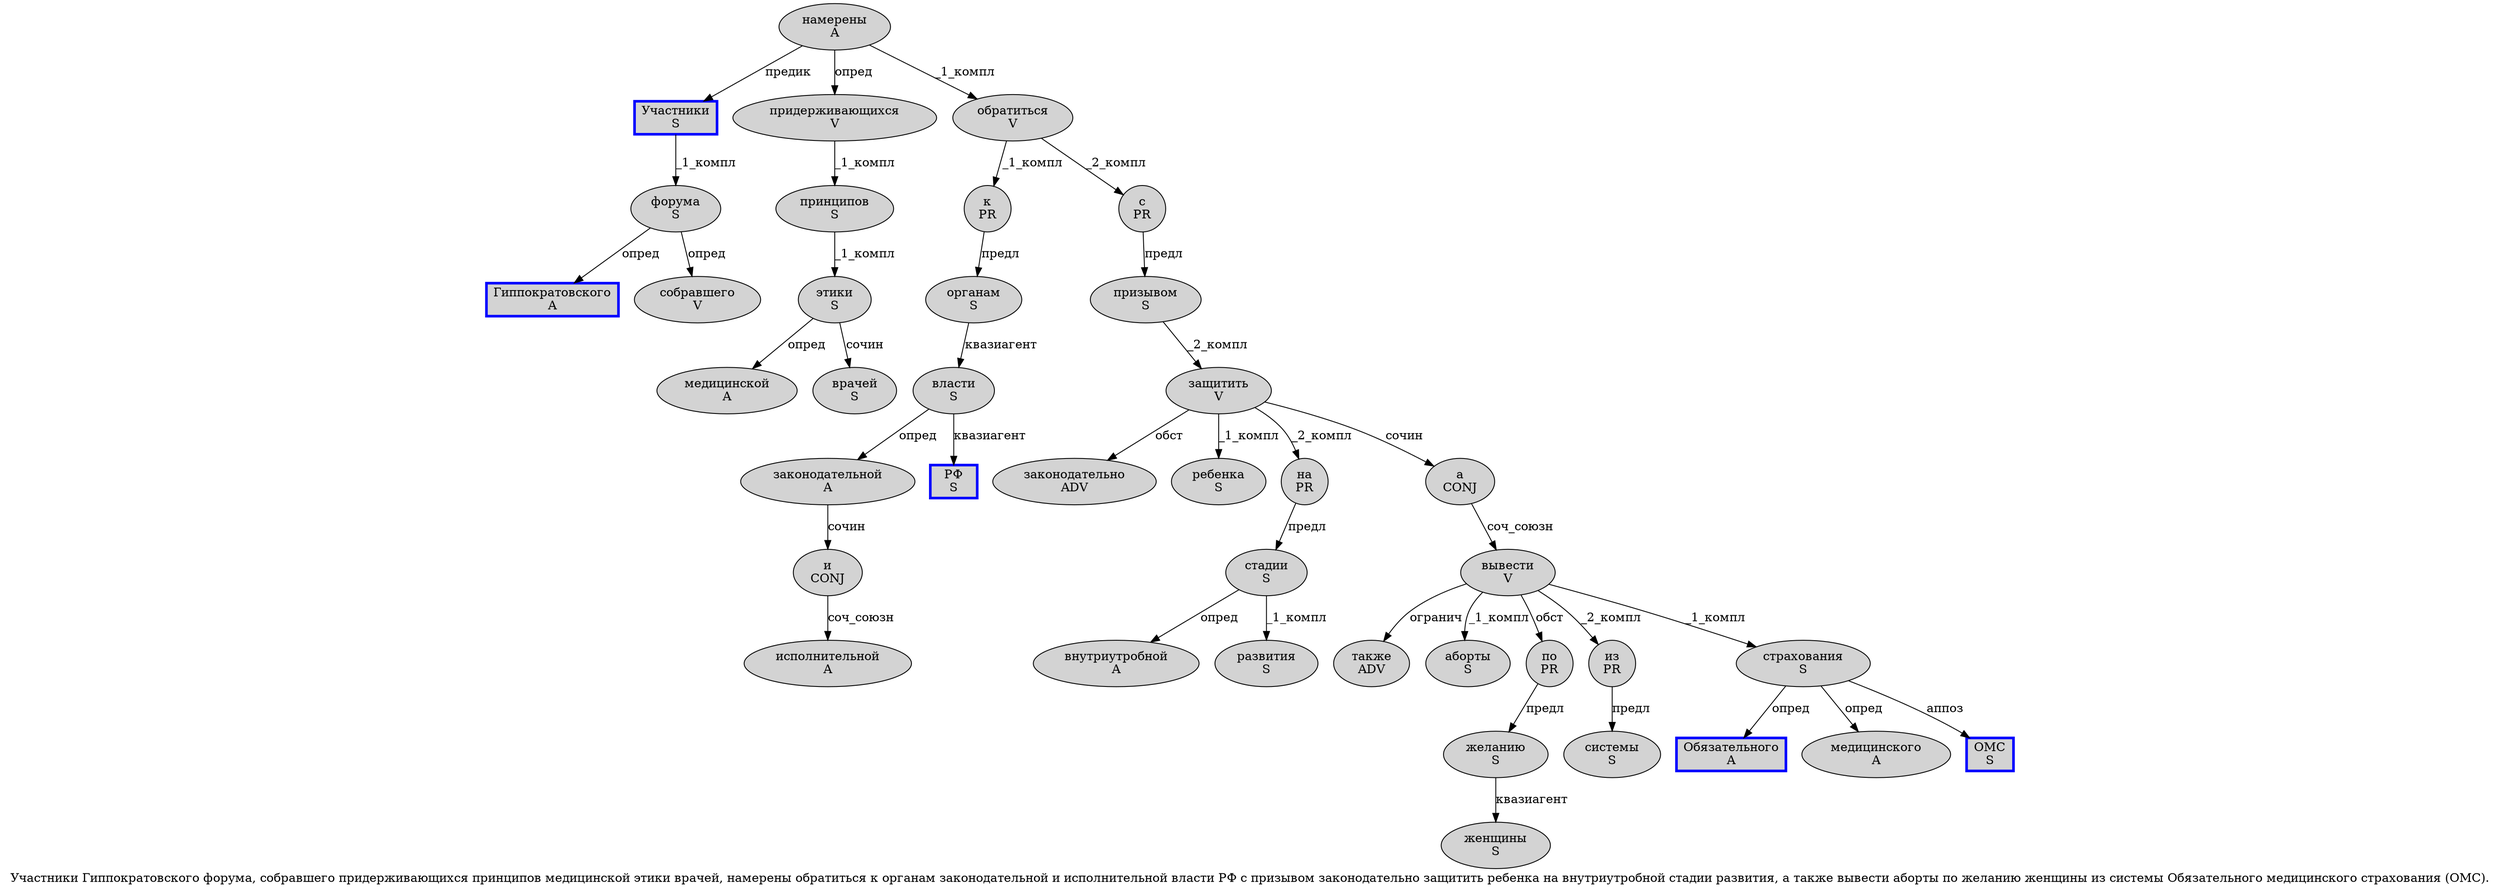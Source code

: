 digraph SENTENCE_1124 {
	graph [label="Участники Гиппократовского форума, собравшего придерживающихся принципов медицинской этики врачей, намерены обратиться к органам законодательной и исполнительной власти РФ с призывом законодательно защитить ребенка на внутриутробной стадии развития, а также вывести аборты по желанию женщины из системы Обязательного медицинского страхования (ОМС)."]
	node [style=filled]
		0 [label="Участники
S" color=blue fillcolor=lightgray penwidth=3 shape=box]
		1 [label="Гиппократовского
A" color=blue fillcolor=lightgray penwidth=3 shape=box]
		2 [label="форума
S" color="" fillcolor=lightgray penwidth=1 shape=ellipse]
		4 [label="собравшего
V" color="" fillcolor=lightgray penwidth=1 shape=ellipse]
		5 [label="придерживающихся
V" color="" fillcolor=lightgray penwidth=1 shape=ellipse]
		6 [label="принципов
S" color="" fillcolor=lightgray penwidth=1 shape=ellipse]
		7 [label="медицинской
A" color="" fillcolor=lightgray penwidth=1 shape=ellipse]
		8 [label="этики
S" color="" fillcolor=lightgray penwidth=1 shape=ellipse]
		9 [label="врачей
S" color="" fillcolor=lightgray penwidth=1 shape=ellipse]
		11 [label="намерены
A" color="" fillcolor=lightgray penwidth=1 shape=ellipse]
		12 [label="обратиться
V" color="" fillcolor=lightgray penwidth=1 shape=ellipse]
		13 [label="к
PR" color="" fillcolor=lightgray penwidth=1 shape=ellipse]
		14 [label="органам
S" color="" fillcolor=lightgray penwidth=1 shape=ellipse]
		15 [label="законодательной
A" color="" fillcolor=lightgray penwidth=1 shape=ellipse]
		16 [label="и
CONJ" color="" fillcolor=lightgray penwidth=1 shape=ellipse]
		17 [label="исполнительной
A" color="" fillcolor=lightgray penwidth=1 shape=ellipse]
		18 [label="власти
S" color="" fillcolor=lightgray penwidth=1 shape=ellipse]
		19 [label="РФ
S" color=blue fillcolor=lightgray penwidth=3 shape=box]
		20 [label="с
PR" color="" fillcolor=lightgray penwidth=1 shape=ellipse]
		21 [label="призывом
S" color="" fillcolor=lightgray penwidth=1 shape=ellipse]
		22 [label="законодательно
ADV" color="" fillcolor=lightgray penwidth=1 shape=ellipse]
		23 [label="защитить
V" color="" fillcolor=lightgray penwidth=1 shape=ellipse]
		24 [label="ребенка
S" color="" fillcolor=lightgray penwidth=1 shape=ellipse]
		25 [label="на
PR" color="" fillcolor=lightgray penwidth=1 shape=ellipse]
		26 [label="внутриутробной
A" color="" fillcolor=lightgray penwidth=1 shape=ellipse]
		27 [label="стадии
S" color="" fillcolor=lightgray penwidth=1 shape=ellipse]
		28 [label="развития
S" color="" fillcolor=lightgray penwidth=1 shape=ellipse]
		30 [label="а
CONJ" color="" fillcolor=lightgray penwidth=1 shape=ellipse]
		31 [label="также
ADV" color="" fillcolor=lightgray penwidth=1 shape=ellipse]
		32 [label="вывести
V" color="" fillcolor=lightgray penwidth=1 shape=ellipse]
		33 [label="аборты
S" color="" fillcolor=lightgray penwidth=1 shape=ellipse]
		34 [label="по
PR" color="" fillcolor=lightgray penwidth=1 shape=ellipse]
		35 [label="желанию
S" color="" fillcolor=lightgray penwidth=1 shape=ellipse]
		36 [label="женщины
S" color="" fillcolor=lightgray penwidth=1 shape=ellipse]
		37 [label="из
PR" color="" fillcolor=lightgray penwidth=1 shape=ellipse]
		38 [label="системы
S" color="" fillcolor=lightgray penwidth=1 shape=ellipse]
		39 [label="Обязательного
A" color=blue fillcolor=lightgray penwidth=3 shape=box]
		40 [label="медицинского
A" color="" fillcolor=lightgray penwidth=1 shape=ellipse]
		41 [label="страхования
S" color="" fillcolor=lightgray penwidth=1 shape=ellipse]
		43 [label="ОМС
S" color=blue fillcolor=lightgray penwidth=3 shape=box]
			6 -> 8 [label="_1_компл"]
			12 -> 13 [label="_1_компл"]
			12 -> 20 [label="_2_компл"]
			0 -> 2 [label="_1_компл"]
			21 -> 23 [label="_2_компл"]
			2 -> 1 [label="опред"]
			2 -> 4 [label="опред"]
			35 -> 36 [label="квазиагент"]
			20 -> 21 [label="предл"]
			16 -> 17 [label="соч_союзн"]
			41 -> 39 [label="опред"]
			41 -> 40 [label="опред"]
			41 -> 43 [label="аппоз"]
			18 -> 15 [label="опред"]
			18 -> 19 [label="квазиагент"]
			23 -> 22 [label="обст"]
			23 -> 24 [label="_1_компл"]
			23 -> 25 [label="_2_компл"]
			23 -> 30 [label="сочин"]
			14 -> 18 [label="квазиагент"]
			34 -> 35 [label="предл"]
			8 -> 7 [label="опред"]
			8 -> 9 [label="сочин"]
			15 -> 16 [label="сочин"]
			30 -> 32 [label="соч_союзн"]
			37 -> 38 [label="предл"]
			32 -> 31 [label="огранич"]
			32 -> 33 [label="_1_компл"]
			32 -> 34 [label="обст"]
			32 -> 37 [label="_2_компл"]
			32 -> 41 [label="_1_компл"]
			5 -> 6 [label="_1_компл"]
			27 -> 26 [label="опред"]
			27 -> 28 [label="_1_компл"]
			13 -> 14 [label="предл"]
			11 -> 0 [label="предик"]
			11 -> 5 [label="опред"]
			11 -> 12 [label="_1_компл"]
			25 -> 27 [label="предл"]
}